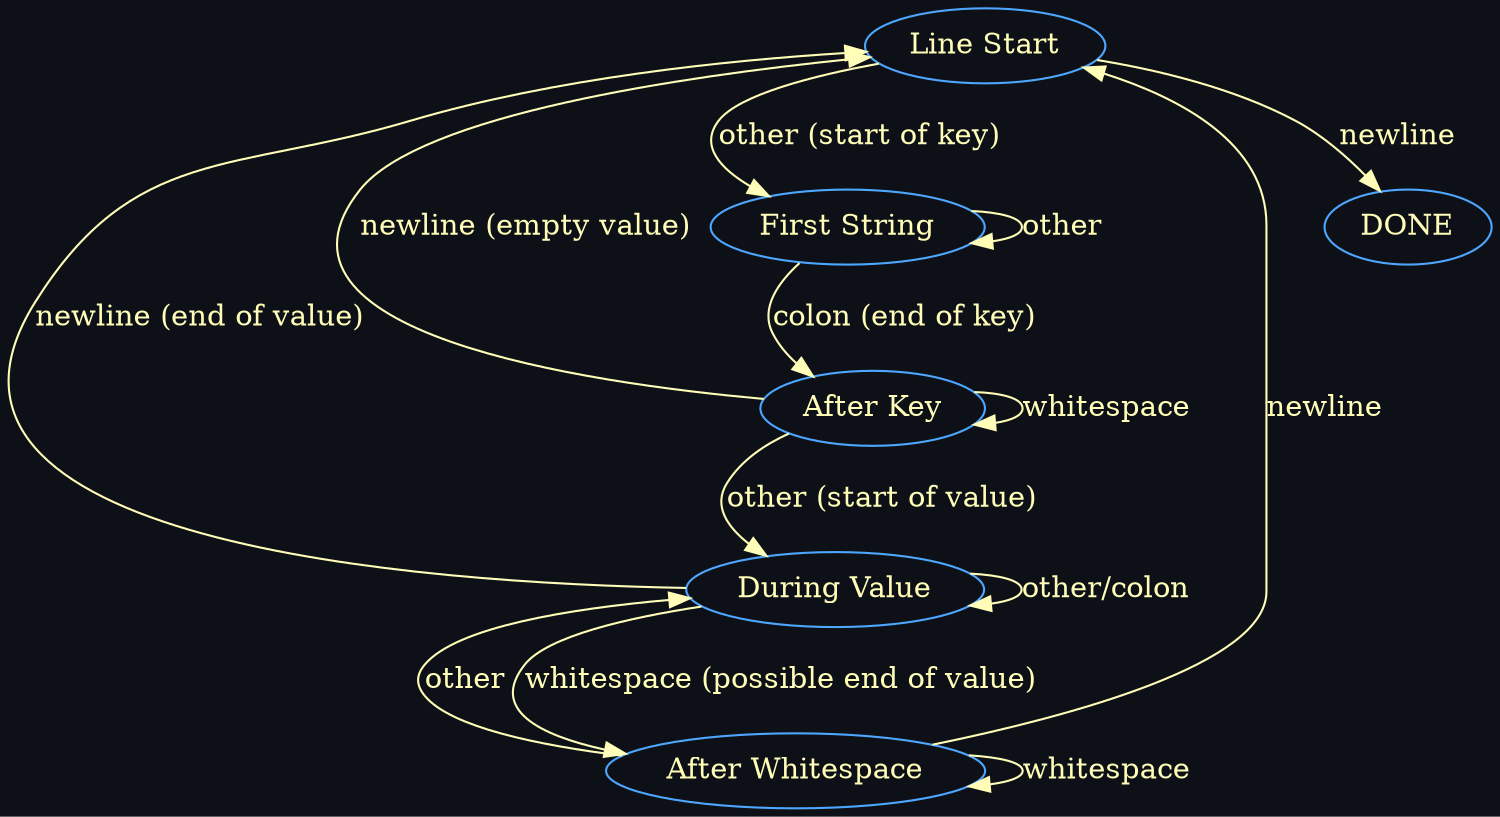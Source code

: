 digraph HeaderParser {
  node [group=main, color="#4DA6FF", fontcolor="#FFFDB8"];
  edge [style=invis, weight=100, overlap=0, constraint=true, fontcolor="#FFFDB8", color="#FFFDB8"];
  graph [layout=dot, fontcolor="#FFFDB8", bgcolor="#0d1117"];
  "Line Start" -> "First String":e -> "After Key":e -> "During Value":e -> "After Whitespace":e [style=invisible, arrowhead=none];
  edge [style=solid, weight=1, overlap=scale, constraint=true];

  "Line Start" -> "DONE" [label="newline"];
  "Line Start" -> "First String" [label="other (start of key)"];
  "First String" -> "First String" [label="other"];
  "First String" -> "After Key" [label="colon (end of key)"];
  "After Key" -> "Line Start" [label="newline (empty value)"];
  "After Key" -> "After Key" [label="whitespace"];
  "After Key" -> "During Value" [label="other (start of value)"];
  "During Value" -> "Line Start" [label="newline (end of value)"];
  "During Value" -> "During Value" [label="other/colon"];
  "During Value" -> "After Whitespace" [label="whitespace (possible end of value)"];
  "After Whitespace" -> "Line Start" [label="newline"];
  "After Whitespace" -> "During Value" [label="other"];
  "After Whitespace" -> "After Whitespace" [label="whitespace"];
}
